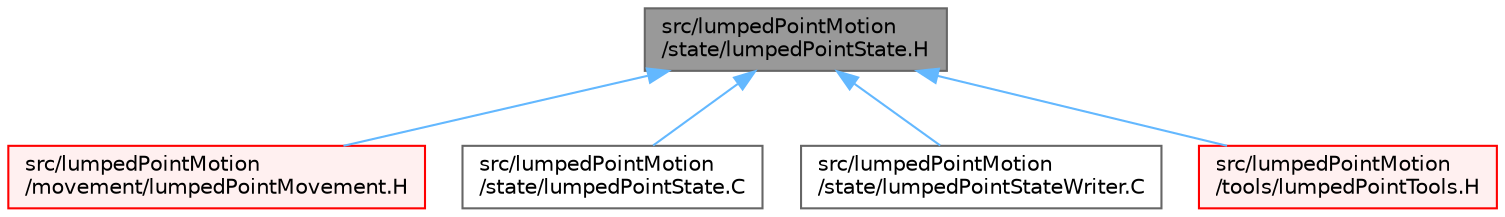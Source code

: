 digraph "src/lumpedPointMotion/state/lumpedPointState.H"
{
 // LATEX_PDF_SIZE
  bgcolor="transparent";
  edge [fontname=Helvetica,fontsize=10,labelfontname=Helvetica,labelfontsize=10];
  node [fontname=Helvetica,fontsize=10,shape=box,height=0.2,width=0.4];
  Node1 [id="Node000001",label="src/lumpedPointMotion\l/state/lumpedPointState.H",height=0.2,width=0.4,color="gray40", fillcolor="grey60", style="filled", fontcolor="black",tooltip=" "];
  Node1 -> Node2 [id="edge1_Node000001_Node000002",dir="back",color="steelblue1",style="solid",tooltip=" "];
  Node2 [id="Node000002",label="src/lumpedPointMotion\l/movement/lumpedPointMovement.H",height=0.2,width=0.4,color="red", fillcolor="#FFF0F0", style="filled",URL="$lumpedPointMovement_8H.html",tooltip=" "];
  Node1 -> Node10 [id="edge2_Node000001_Node000010",dir="back",color="steelblue1",style="solid",tooltip=" "];
  Node10 [id="Node000010",label="src/lumpedPointMotion\l/state/lumpedPointState.C",height=0.2,width=0.4,color="grey40", fillcolor="white", style="filled",URL="$lumpedPointState_8C.html",tooltip=" "];
  Node1 -> Node11 [id="edge3_Node000001_Node000011",dir="back",color="steelblue1",style="solid",tooltip=" "];
  Node11 [id="Node000011",label="src/lumpedPointMotion\l/state/lumpedPointStateWriter.C",height=0.2,width=0.4,color="grey40", fillcolor="white", style="filled",URL="$lumpedPointStateWriter_8C.html",tooltip=" "];
  Node1 -> Node12 [id="edge4_Node000001_Node000012",dir="back",color="steelblue1",style="solid",tooltip=" "];
  Node12 [id="Node000012",label="src/lumpedPointMotion\l/tools/lumpedPointTools.H",height=0.2,width=0.4,color="red", fillcolor="#FFF0F0", style="filled",URL="$lumpedPointTools_8H.html",tooltip=" "];
}
